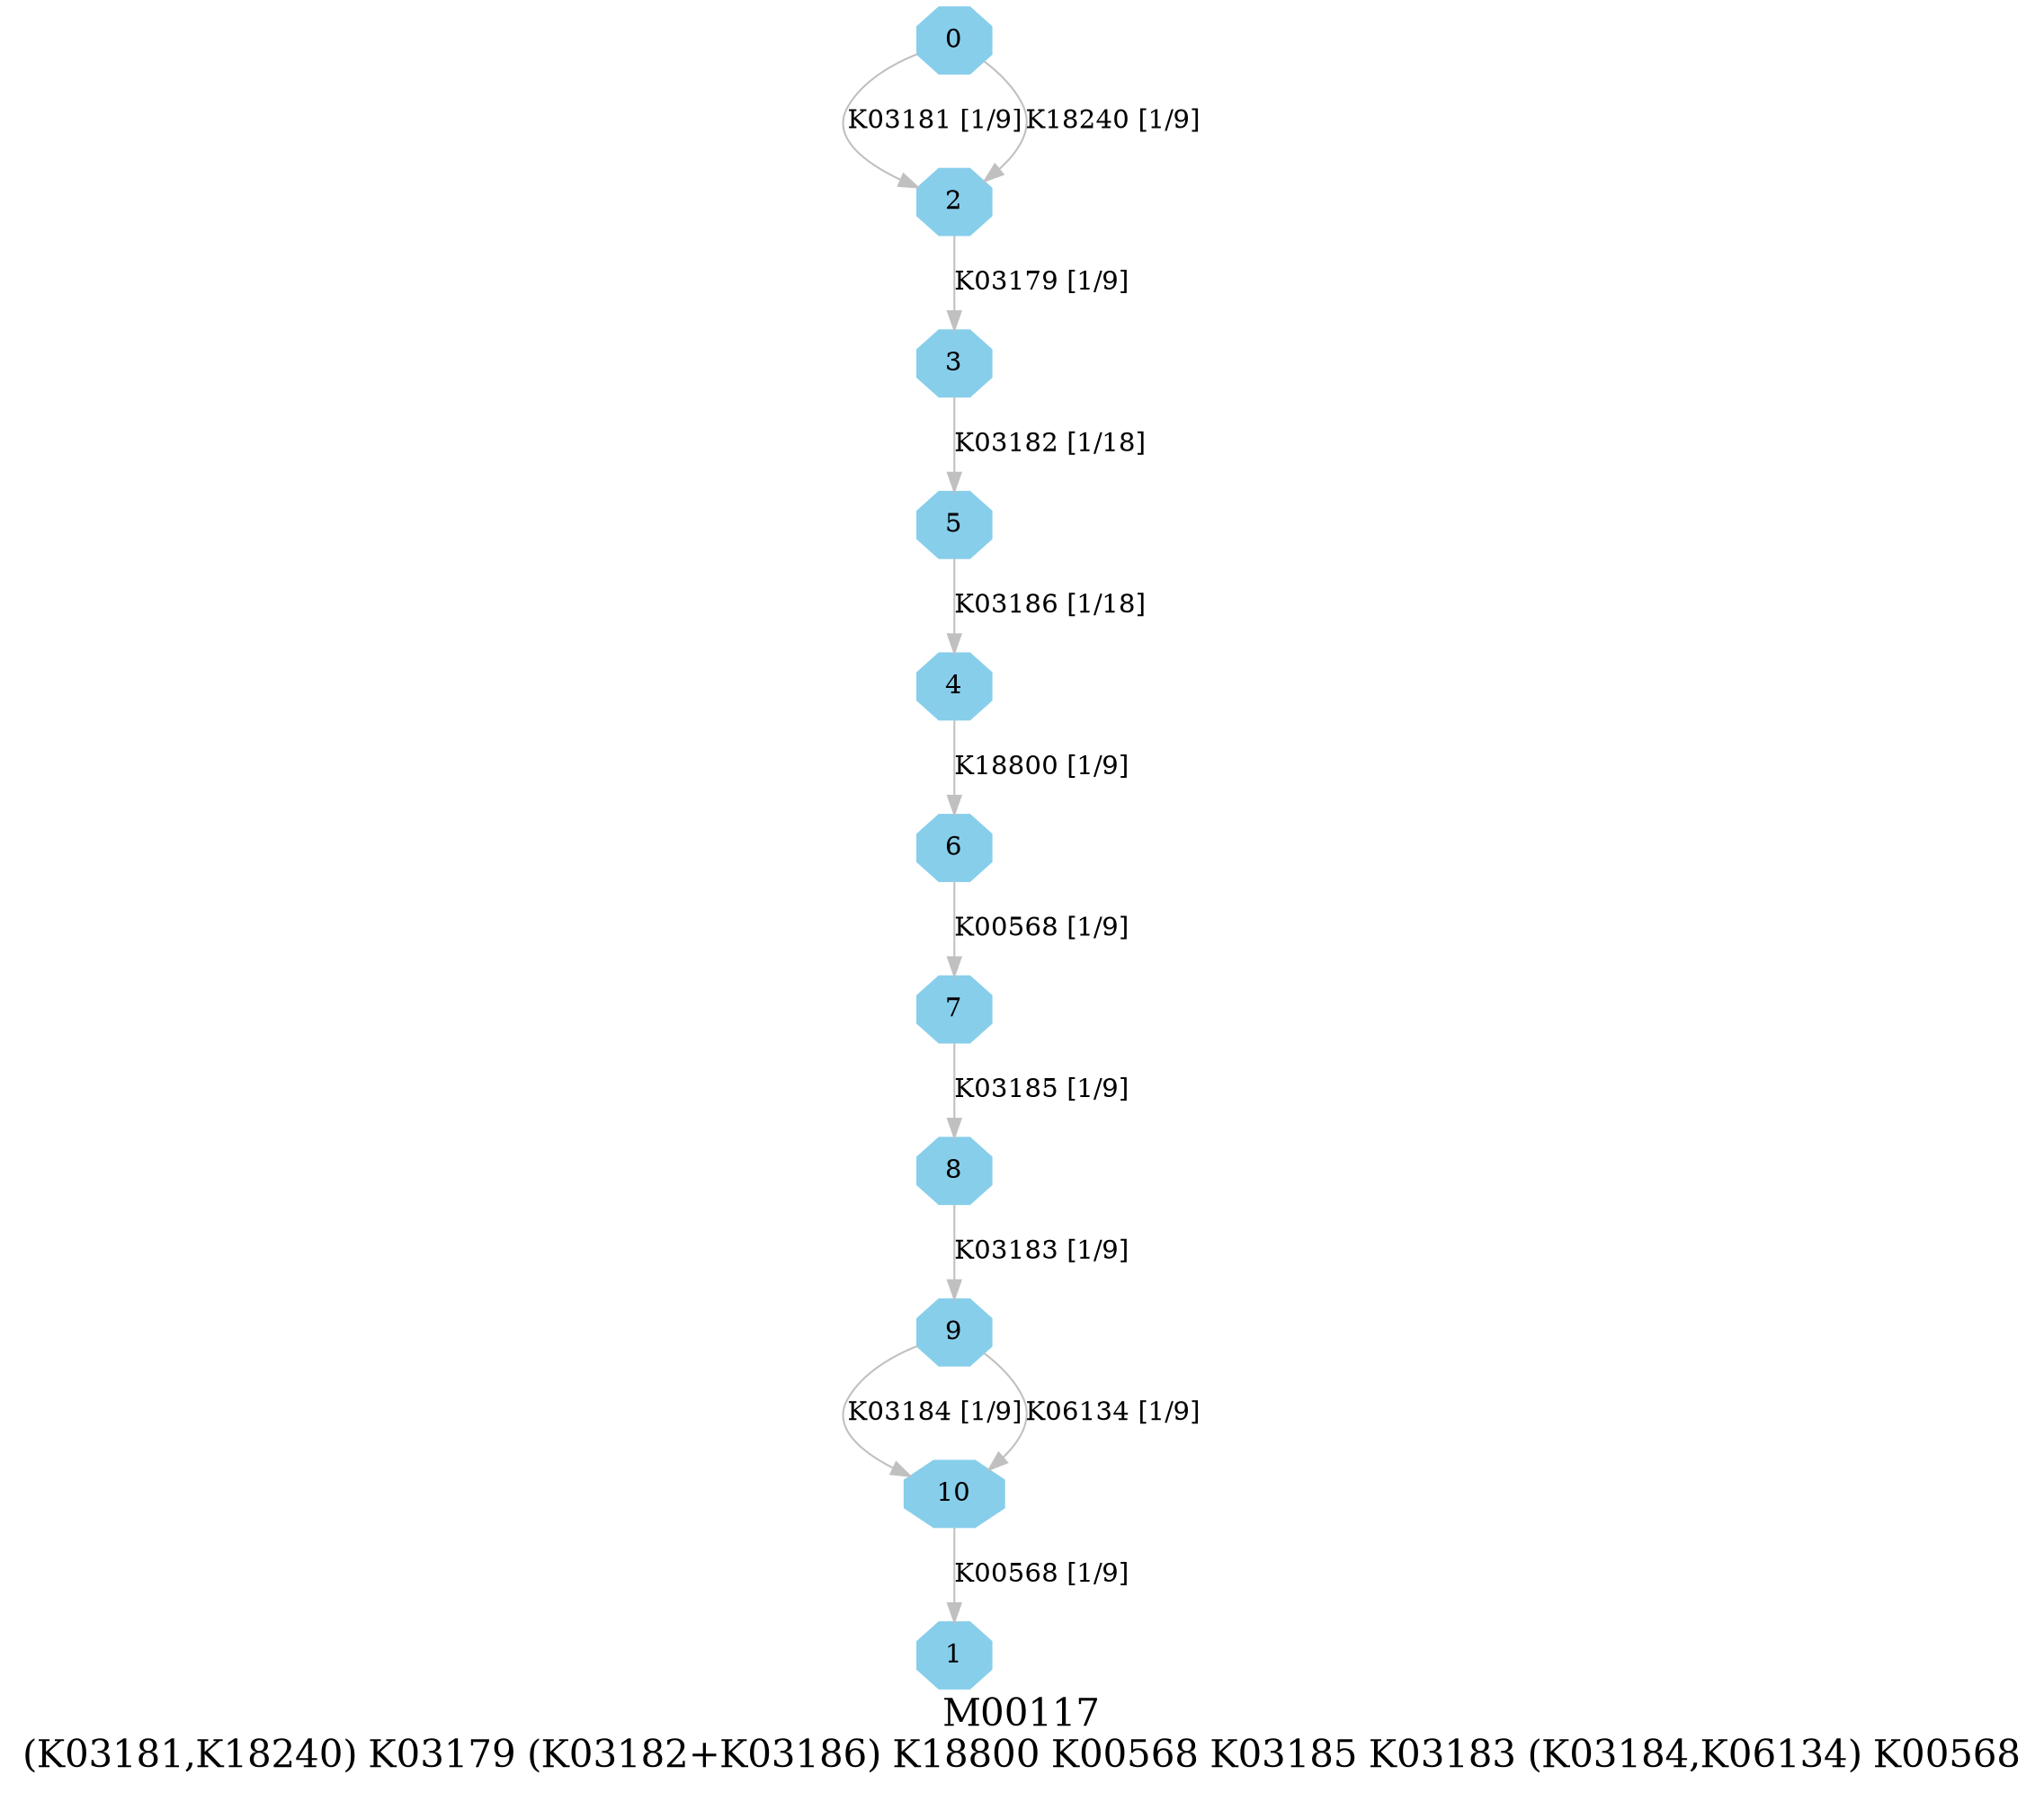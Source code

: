 digraph G {
graph [label="M00117
(K03181,K18240) K03179 (K03182+K03186) K18800 K00568 K03185 K03183 (K03184,K06134) K00568",fontsize=20];
node [shape=box,style=filled];
edge [len=3,color=grey];
{node [width=.3,height=.3,shape=octagon,style=filled,color=skyblue] 0 1 2 3 4 5 6 7 8 9 10 }
0 -> 2 [label="K03181 [1/9]"];
0 -> 2 [label="K18240 [1/9]"];
2 -> 3 [label="K03179 [1/9]"];
3 -> 5 [label="K03182 [1/18]"];
4 -> 6 [label="K18800 [1/9]"];
5 -> 4 [label="K03186 [1/18]"];
6 -> 7 [label="K00568 [1/9]"];
7 -> 8 [label="K03185 [1/9]"];
8 -> 9 [label="K03183 [1/9]"];
9 -> 10 [label="K03184 [1/9]"];
9 -> 10 [label="K06134 [1/9]"];
10 -> 1 [label="K00568 [1/9]"];
}